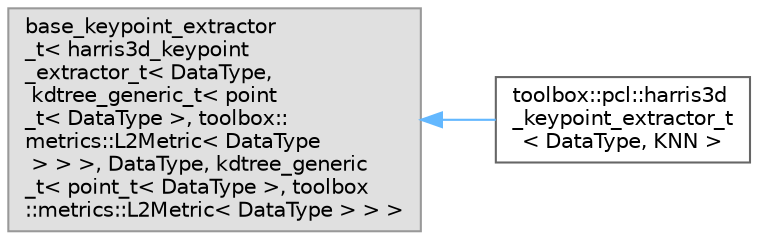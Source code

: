 digraph "Graphical Class Hierarchy"
{
 // LATEX_PDF_SIZE
  bgcolor="transparent";
  edge [fontname=Helvetica,fontsize=10,labelfontname=Helvetica,labelfontsize=10];
  node [fontname=Helvetica,fontsize=10,shape=box,height=0.2,width=0.4];
  rankdir="LR";
  Node0 [id="Node000000",label="base_keypoint_extractor\l_t\< harris3d_keypoint\l_extractor_t\< DataType,\l kdtree_generic_t\< point\l_t\< DataType \>, toolbox::\lmetrics::L2Metric\< DataType\l \> \> \>, DataType, kdtree_generic\l_t\< point_t\< DataType \>, toolbox\l::metrics::L2Metric\< DataType \> \> \>",height=0.2,width=0.4,color="grey60", fillcolor="#E0E0E0", style="filled",tooltip=" "];
  Node0 -> Node1 [id="edge10_Node000000_Node000001",dir="back",color="steelblue1",style="solid",tooltip=" "];
  Node1 [id="Node000001",label="toolbox::pcl::harris3d\l_keypoint_extractor_t\l\< DataType, KNN \>",height=0.2,width=0.4,color="grey40", fillcolor="white", style="filled",URL="$classtoolbox_1_1pcl_1_1harris3d__keypoint__extractor__t.html",tooltip="Harris 3D 关键点提取器 / Harris 3D keypoint extractor."];
}
